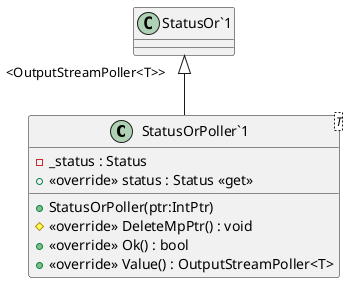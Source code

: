 @startuml
class "StatusOrPoller`1"<T> {
    + StatusOrPoller(ptr:IntPtr)
    # <<override>> DeleteMpPtr() : void
    - _status : Status
    + <<override>> status : Status <<get>>
    + <<override>> Ok() : bool
    + <<override>> Value() : OutputStreamPoller<T>
}
"StatusOr`1" "<OutputStreamPoller<T>>" <|-- "StatusOrPoller`1"
@enduml
